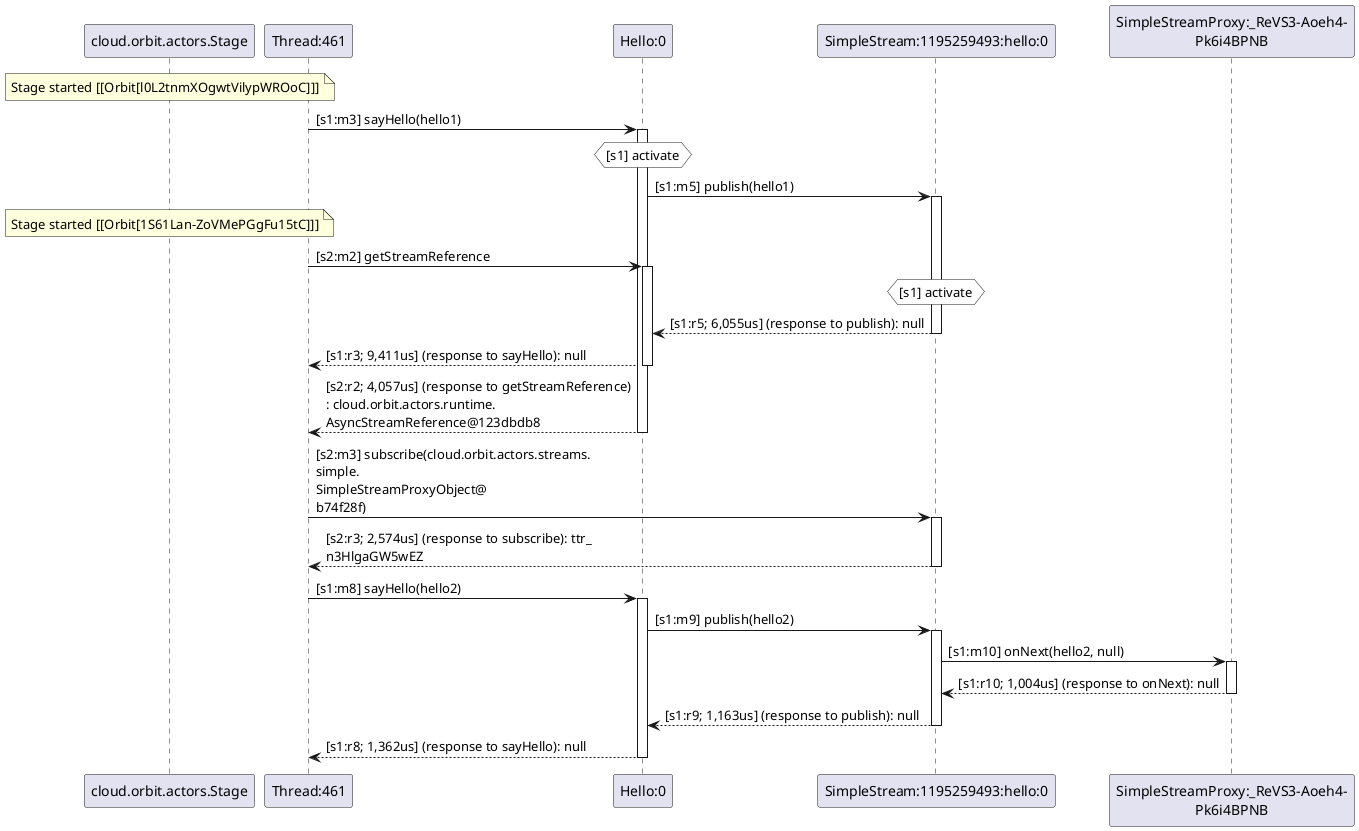 @startuml
note over "cloud.orbit.actors.Stage": Stage started [[Orbit[l0L2tnmXOgwtVilypWROoC]]]
"Thread:461" -> "Hello:0" : [s1:m3] sayHello(hello1)
activate "Hello:0"
hnote over "Hello:0" #white : [s1] activate
"Hello:0" -> "SimpleStream:1195259493:hello:0" : [s1:m5] publish(hello1)
activate "SimpleStream:1195259493:hello:0"
note over "cloud.orbit.actors.Stage": Stage started [[Orbit[1S61Lan-ZoVMePGgFu15tC]]]
"Thread:461" -> "Hello:0" : [s2:m2] getStreamReference
activate "Hello:0"
hnote over "SimpleStream:1195259493:hello:0" #white : [s1] activate
"SimpleStream:1195259493:hello:0" --> "Hello:0" : [s1:r5; 6,055us] (response to publish): null
deactivate "SimpleStream:1195259493:hello:0"
"Hello:0" --> "Thread:461" : [s1:r3; 9,411us] (response to sayHello): null
deactivate "Hello:0"
"Hello:0" --> "Thread:461" : [s2:r2; 4,057us] (response to getStreamReference)\n: cloud.orbit.actors.runtime.\nAsyncStreamReference@123dbdb8
deactivate "Hello:0"
"Thread:461" -> "SimpleStream:1195259493:hello:0" : [s2:m3] subscribe(cloud.orbit.actors.streams.\nsimple.\nSimpleStreamProxyObject@\nb74f28f)
activate "SimpleStream:1195259493:hello:0"
"SimpleStream:1195259493:hello:0" --> "Thread:461" : [s2:r3; 2,574us] (response to subscribe): ttr_\nn3HlgaGW5wEZ
deactivate "SimpleStream:1195259493:hello:0"
"Thread:461" -> "Hello:0" : [s1:m8] sayHello(hello2)
activate "Hello:0"
"Hello:0" -> "SimpleStream:1195259493:hello:0" : [s1:m9] publish(hello2)
activate "SimpleStream:1195259493:hello:0"
"SimpleStream:1195259493:hello:0" -> "SimpleStreamProxy:_ReVS3-Aoeh4-\nPk6i4BPNB" : [s1:m10] onNext(hello2, null)
activate "SimpleStreamProxy:_ReVS3-Aoeh4-\nPk6i4BPNB"
"SimpleStreamProxy:_ReVS3-Aoeh4-\nPk6i4BPNB" --> "SimpleStream:1195259493:hello:0" : [s1:r10; 1,004us] (response to onNext): null
deactivate "SimpleStreamProxy:_ReVS3-Aoeh4-\nPk6i4BPNB"
"SimpleStream:1195259493:hello:0" --> "Hello:0" : [s1:r9; 1,163us] (response to publish): null
deactivate "SimpleStream:1195259493:hello:0"
"Hello:0" --> "Thread:461" : [s1:r8; 1,362us] (response to sayHello): null
deactivate "Hello:0"
@enduml
